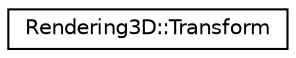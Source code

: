 digraph "Graphical Class Hierarchy"
{
 // LATEX_PDF_SIZE
  edge [fontname="Helvetica",fontsize="10",labelfontname="Helvetica",labelfontsize="10"];
  node [fontname="Helvetica",fontsize="10",shape=record];
  rankdir="LR";
  Node0 [label="Rendering3D::Transform",height=0.2,width=0.4,color="black", fillcolor="white", style="filled",URL="$struct_rendering3_d_1_1_transform.html",tooltip="Transform data."];
}
